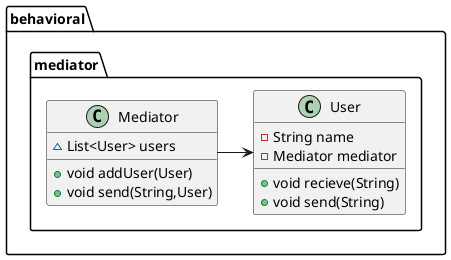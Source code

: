 @startuml
class behavioral.mediator.User {
- String name
- Mediator mediator
+ void recieve(String)
+ void send(String)
}
class behavioral.mediator.Mediator {
~ List<User> users
+ void addUser(User)
+ void send(String,User)
}

behavioral.mediator.Mediator -> behavioral.mediator.User
@enduml